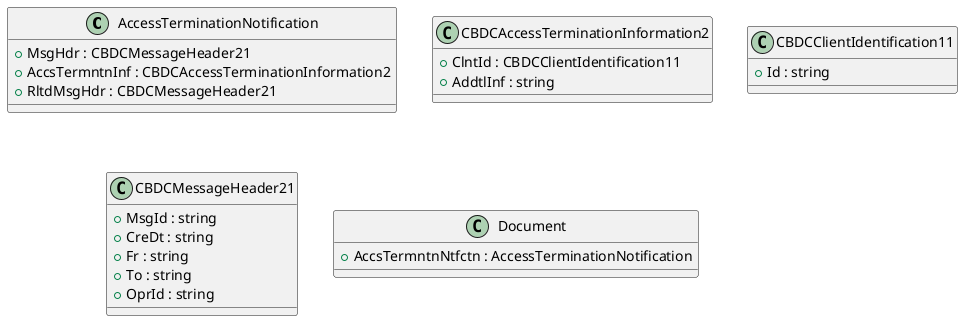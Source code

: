 @startuml

class AccessTerminationNotification {
    +MsgHdr : CBDCMessageHeader21
    +AccsTermntnInf : CBDCAccessTerminationInformation2
    +RltdMsgHdr : CBDCMessageHeader21
}
class CBDCAccessTerminationInformation2 {
    +ClntId : CBDCClientIdentification11
    +AddtlInf : string
}
class CBDCClientIdentification11 {
    +Id : string
}
class CBDCMessageHeader21 {
    +MsgId : string
    +CreDt : string
    +Fr : string
    +To : string
    +OprId : string
}
class Document {
    +AccsTermntnNtfctn : AccessTerminationNotification
}

@enduml
